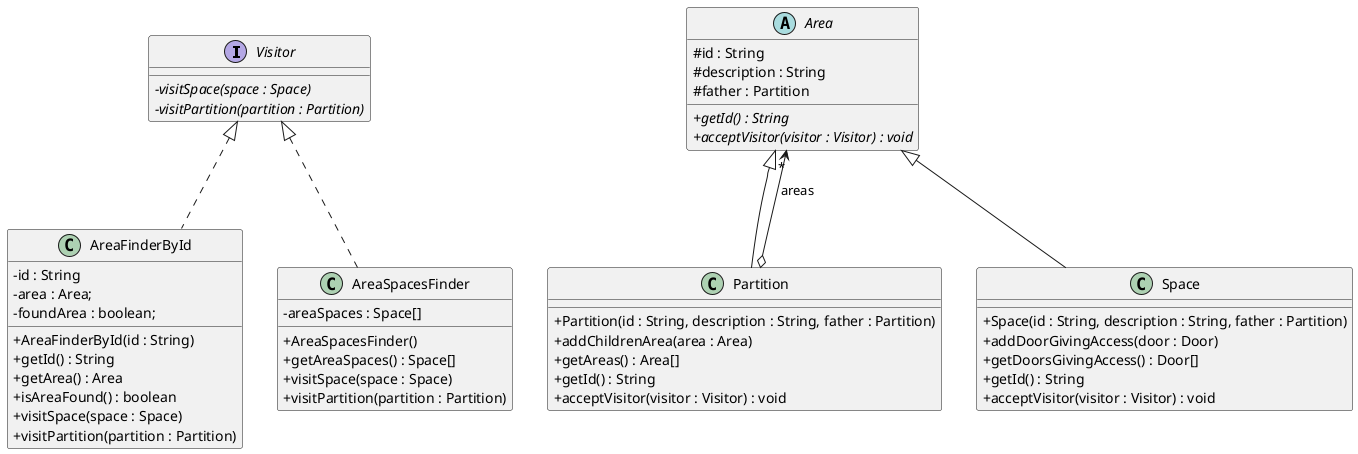  @startuml
'https://plantuml.com/class-diagram
skinparam classAttributeIconSize 0

interface Visitor{
    - {abstract} visitSpace(space : Space)
    - {abstract} visitPartition(partition : Partition)
}

class AreaFinderById implements Visitor{
    -id : String
    -area : Area;
    -foundArea : boolean;
    +AreaFinderById(id : String)
    +getId() : String
    +getArea() : Area
    +isAreaFound() : boolean
    +visitSpace(space : Space)
    +visitPartition(partition : Partition)
}

class AreaSpacesFinder implements Visitor{
    -areaSpaces : Space[]
    +AreaSpacesFinder()
    +getAreaSpaces() : Space[]
    +visitSpace(space : Space)
    +visitPartition(partition : Partition)

}



abstract class Area {
# id : String
# description : String
# father : Partition
+ {abstract} getId() : String
+ {abstract} acceptVisitor(visitor : Visitor) : void
}

class Partition extends Area{
+ Partition(id : String, description : String, father : Partition)
+ addChildrenArea(area : Area)
+ getAreas() : Area[]
+ getId() : String
+ acceptVisitor(visitor : Visitor) : void
}

Partition o--> "*" Area : areas

class Space extends Area{
+ Space(id : String, description : String, father : Partition)
+ addDoorGivingAccess(door : Door)
+ getDoorsGivingAccess() : Door[]
+ getId() : String
+ acceptVisitor(visitor : Visitor) : void
}

@enduml

